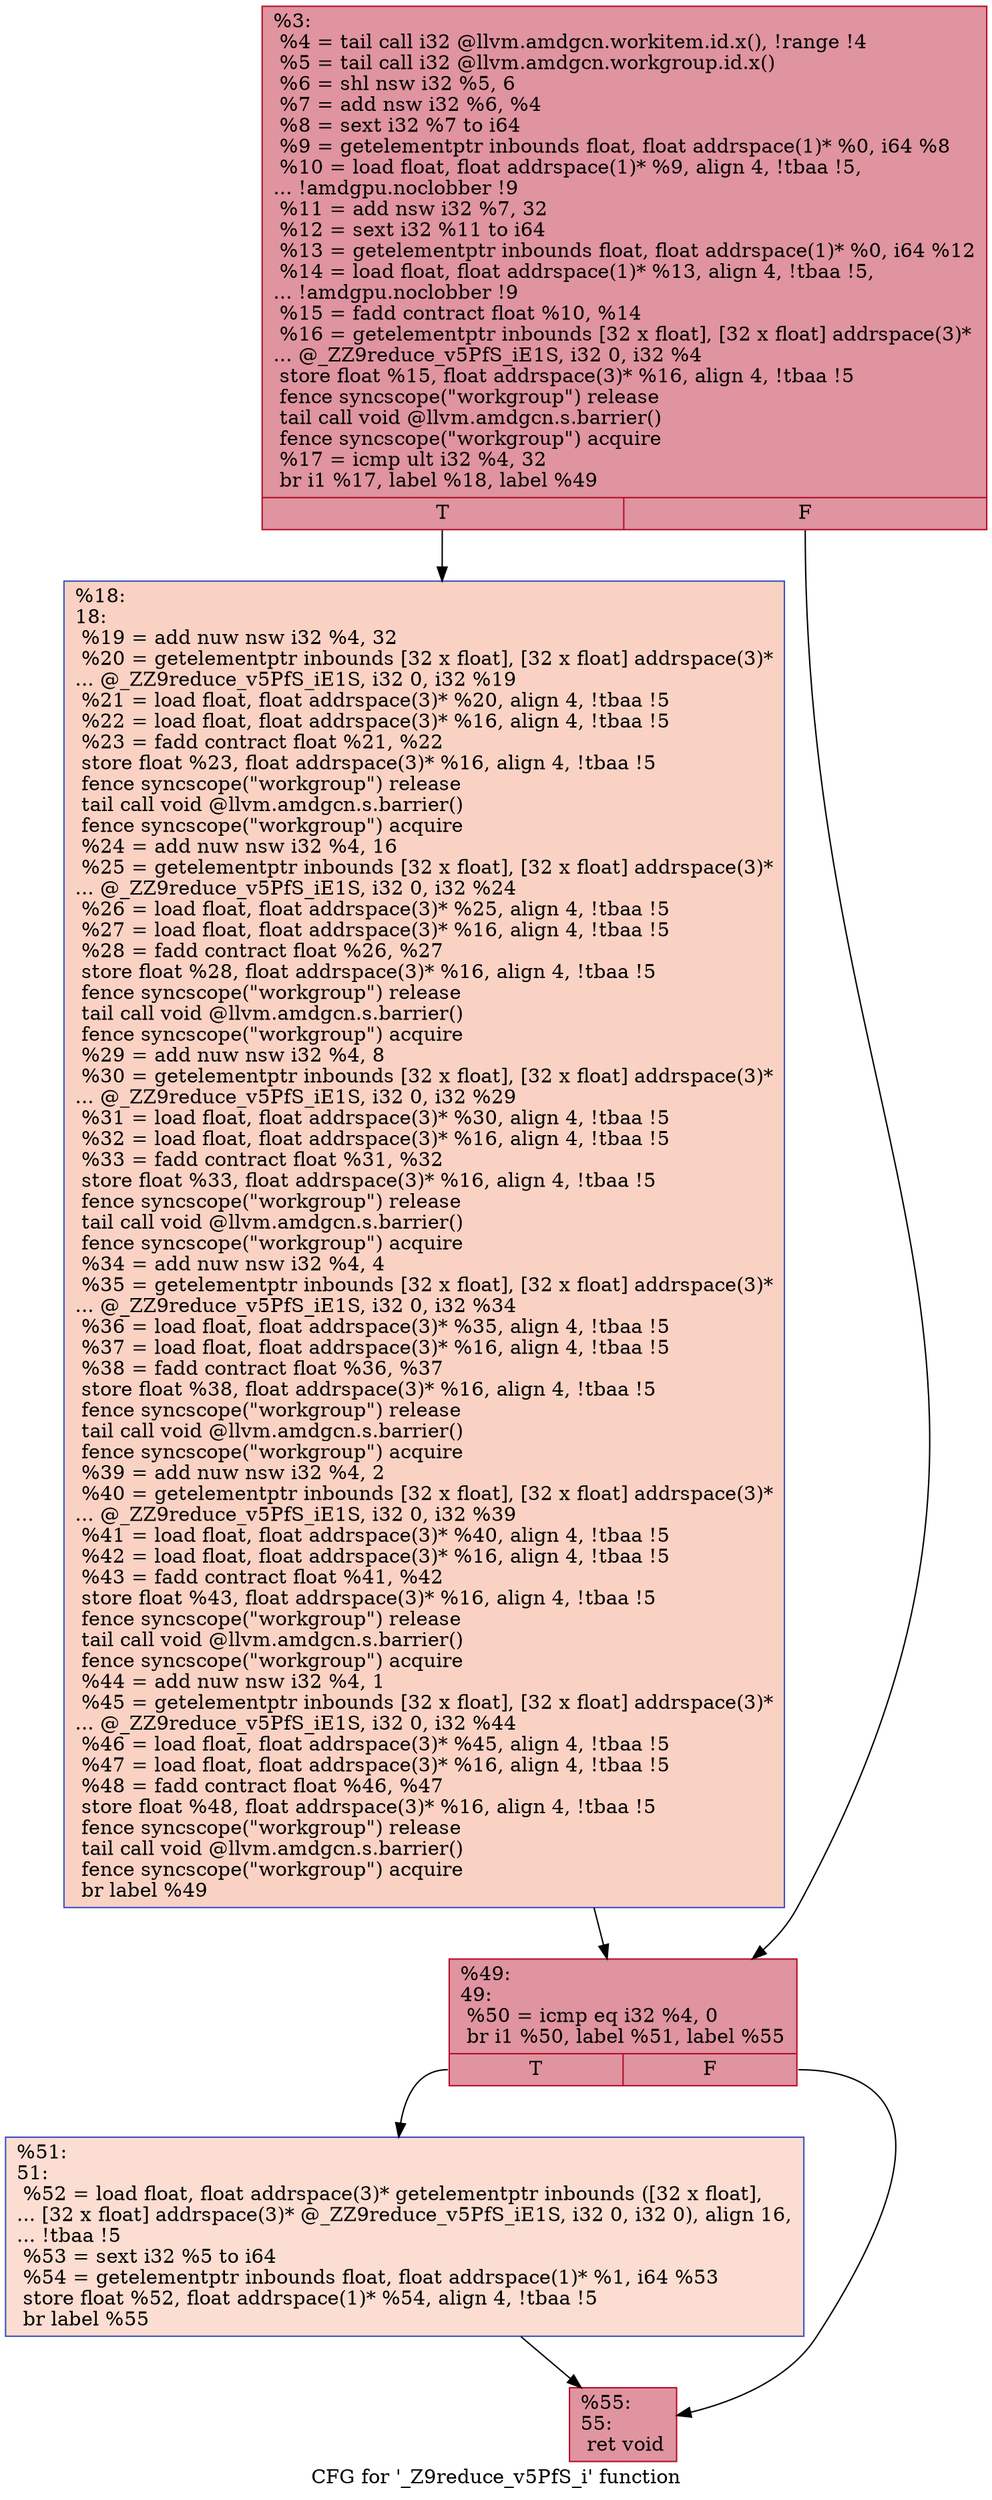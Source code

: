 digraph "CFG for '_Z9reduce_v5PfS_i' function" {
	label="CFG for '_Z9reduce_v5PfS_i' function";

	Node0x5df5910 [shape=record,color="#b70d28ff", style=filled, fillcolor="#b70d2870",label="{%3:\l  %4 = tail call i32 @llvm.amdgcn.workitem.id.x(), !range !4\l  %5 = tail call i32 @llvm.amdgcn.workgroup.id.x()\l  %6 = shl nsw i32 %5, 6\l  %7 = add nsw i32 %6, %4\l  %8 = sext i32 %7 to i64\l  %9 = getelementptr inbounds float, float addrspace(1)* %0, i64 %8\l  %10 = load float, float addrspace(1)* %9, align 4, !tbaa !5,\l... !amdgpu.noclobber !9\l  %11 = add nsw i32 %7, 32\l  %12 = sext i32 %11 to i64\l  %13 = getelementptr inbounds float, float addrspace(1)* %0, i64 %12\l  %14 = load float, float addrspace(1)* %13, align 4, !tbaa !5,\l... !amdgpu.noclobber !9\l  %15 = fadd contract float %10, %14\l  %16 = getelementptr inbounds [32 x float], [32 x float] addrspace(3)*\l... @_ZZ9reduce_v5PfS_iE1S, i32 0, i32 %4\l  store float %15, float addrspace(3)* %16, align 4, !tbaa !5\l  fence syncscope(\"workgroup\") release\l  tail call void @llvm.amdgcn.s.barrier()\l  fence syncscope(\"workgroup\") acquire\l  %17 = icmp ult i32 %4, 32\l  br i1 %17, label %18, label %49\l|{<s0>T|<s1>F}}"];
	Node0x5df5910:s0 -> Node0x5df89a0;
	Node0x5df5910:s1 -> Node0x5df8a30;
	Node0x5df89a0 [shape=record,color="#3d50c3ff", style=filled, fillcolor="#f4987a70",label="{%18:\l18:                                               \l  %19 = add nuw nsw i32 %4, 32\l  %20 = getelementptr inbounds [32 x float], [32 x float] addrspace(3)*\l... @_ZZ9reduce_v5PfS_iE1S, i32 0, i32 %19\l  %21 = load float, float addrspace(3)* %20, align 4, !tbaa !5\l  %22 = load float, float addrspace(3)* %16, align 4, !tbaa !5\l  %23 = fadd contract float %21, %22\l  store float %23, float addrspace(3)* %16, align 4, !tbaa !5\l  fence syncscope(\"workgroup\") release\l  tail call void @llvm.amdgcn.s.barrier()\l  fence syncscope(\"workgroup\") acquire\l  %24 = add nuw nsw i32 %4, 16\l  %25 = getelementptr inbounds [32 x float], [32 x float] addrspace(3)*\l... @_ZZ9reduce_v5PfS_iE1S, i32 0, i32 %24\l  %26 = load float, float addrspace(3)* %25, align 4, !tbaa !5\l  %27 = load float, float addrspace(3)* %16, align 4, !tbaa !5\l  %28 = fadd contract float %26, %27\l  store float %28, float addrspace(3)* %16, align 4, !tbaa !5\l  fence syncscope(\"workgroup\") release\l  tail call void @llvm.amdgcn.s.barrier()\l  fence syncscope(\"workgroup\") acquire\l  %29 = add nuw nsw i32 %4, 8\l  %30 = getelementptr inbounds [32 x float], [32 x float] addrspace(3)*\l... @_ZZ9reduce_v5PfS_iE1S, i32 0, i32 %29\l  %31 = load float, float addrspace(3)* %30, align 4, !tbaa !5\l  %32 = load float, float addrspace(3)* %16, align 4, !tbaa !5\l  %33 = fadd contract float %31, %32\l  store float %33, float addrspace(3)* %16, align 4, !tbaa !5\l  fence syncscope(\"workgroup\") release\l  tail call void @llvm.amdgcn.s.barrier()\l  fence syncscope(\"workgroup\") acquire\l  %34 = add nuw nsw i32 %4, 4\l  %35 = getelementptr inbounds [32 x float], [32 x float] addrspace(3)*\l... @_ZZ9reduce_v5PfS_iE1S, i32 0, i32 %34\l  %36 = load float, float addrspace(3)* %35, align 4, !tbaa !5\l  %37 = load float, float addrspace(3)* %16, align 4, !tbaa !5\l  %38 = fadd contract float %36, %37\l  store float %38, float addrspace(3)* %16, align 4, !tbaa !5\l  fence syncscope(\"workgroup\") release\l  tail call void @llvm.amdgcn.s.barrier()\l  fence syncscope(\"workgroup\") acquire\l  %39 = add nuw nsw i32 %4, 2\l  %40 = getelementptr inbounds [32 x float], [32 x float] addrspace(3)*\l... @_ZZ9reduce_v5PfS_iE1S, i32 0, i32 %39\l  %41 = load float, float addrspace(3)* %40, align 4, !tbaa !5\l  %42 = load float, float addrspace(3)* %16, align 4, !tbaa !5\l  %43 = fadd contract float %41, %42\l  store float %43, float addrspace(3)* %16, align 4, !tbaa !5\l  fence syncscope(\"workgroup\") release\l  tail call void @llvm.amdgcn.s.barrier()\l  fence syncscope(\"workgroup\") acquire\l  %44 = add nuw nsw i32 %4, 1\l  %45 = getelementptr inbounds [32 x float], [32 x float] addrspace(3)*\l... @_ZZ9reduce_v5PfS_iE1S, i32 0, i32 %44\l  %46 = load float, float addrspace(3)* %45, align 4, !tbaa !5\l  %47 = load float, float addrspace(3)* %16, align 4, !tbaa !5\l  %48 = fadd contract float %46, %47\l  store float %48, float addrspace(3)* %16, align 4, !tbaa !5\l  fence syncscope(\"workgroup\") release\l  tail call void @llvm.amdgcn.s.barrier()\l  fence syncscope(\"workgroup\") acquire\l  br label %49\l}"];
	Node0x5df89a0 -> Node0x5df8a30;
	Node0x5df8a30 [shape=record,color="#b70d28ff", style=filled, fillcolor="#b70d2870",label="{%49:\l49:                                               \l  %50 = icmp eq i32 %4, 0\l  br i1 %50, label %51, label %55\l|{<s0>T|<s1>F}}"];
	Node0x5df8a30:s0 -> Node0x5dfaaf0;
	Node0x5df8a30:s1 -> Node0x5dfab40;
	Node0x5dfaaf0 [shape=record,color="#3d50c3ff", style=filled, fillcolor="#f7b39670",label="{%51:\l51:                                               \l  %52 = load float, float addrspace(3)* getelementptr inbounds ([32 x float],\l... [32 x float] addrspace(3)* @_ZZ9reduce_v5PfS_iE1S, i32 0, i32 0), align 16,\l... !tbaa !5\l  %53 = sext i32 %5 to i64\l  %54 = getelementptr inbounds float, float addrspace(1)* %1, i64 %53\l  store float %52, float addrspace(1)* %54, align 4, !tbaa !5\l  br label %55\l}"];
	Node0x5dfaaf0 -> Node0x5dfab40;
	Node0x5dfab40 [shape=record,color="#b70d28ff", style=filled, fillcolor="#b70d2870",label="{%55:\l55:                                               \l  ret void\l}"];
}
